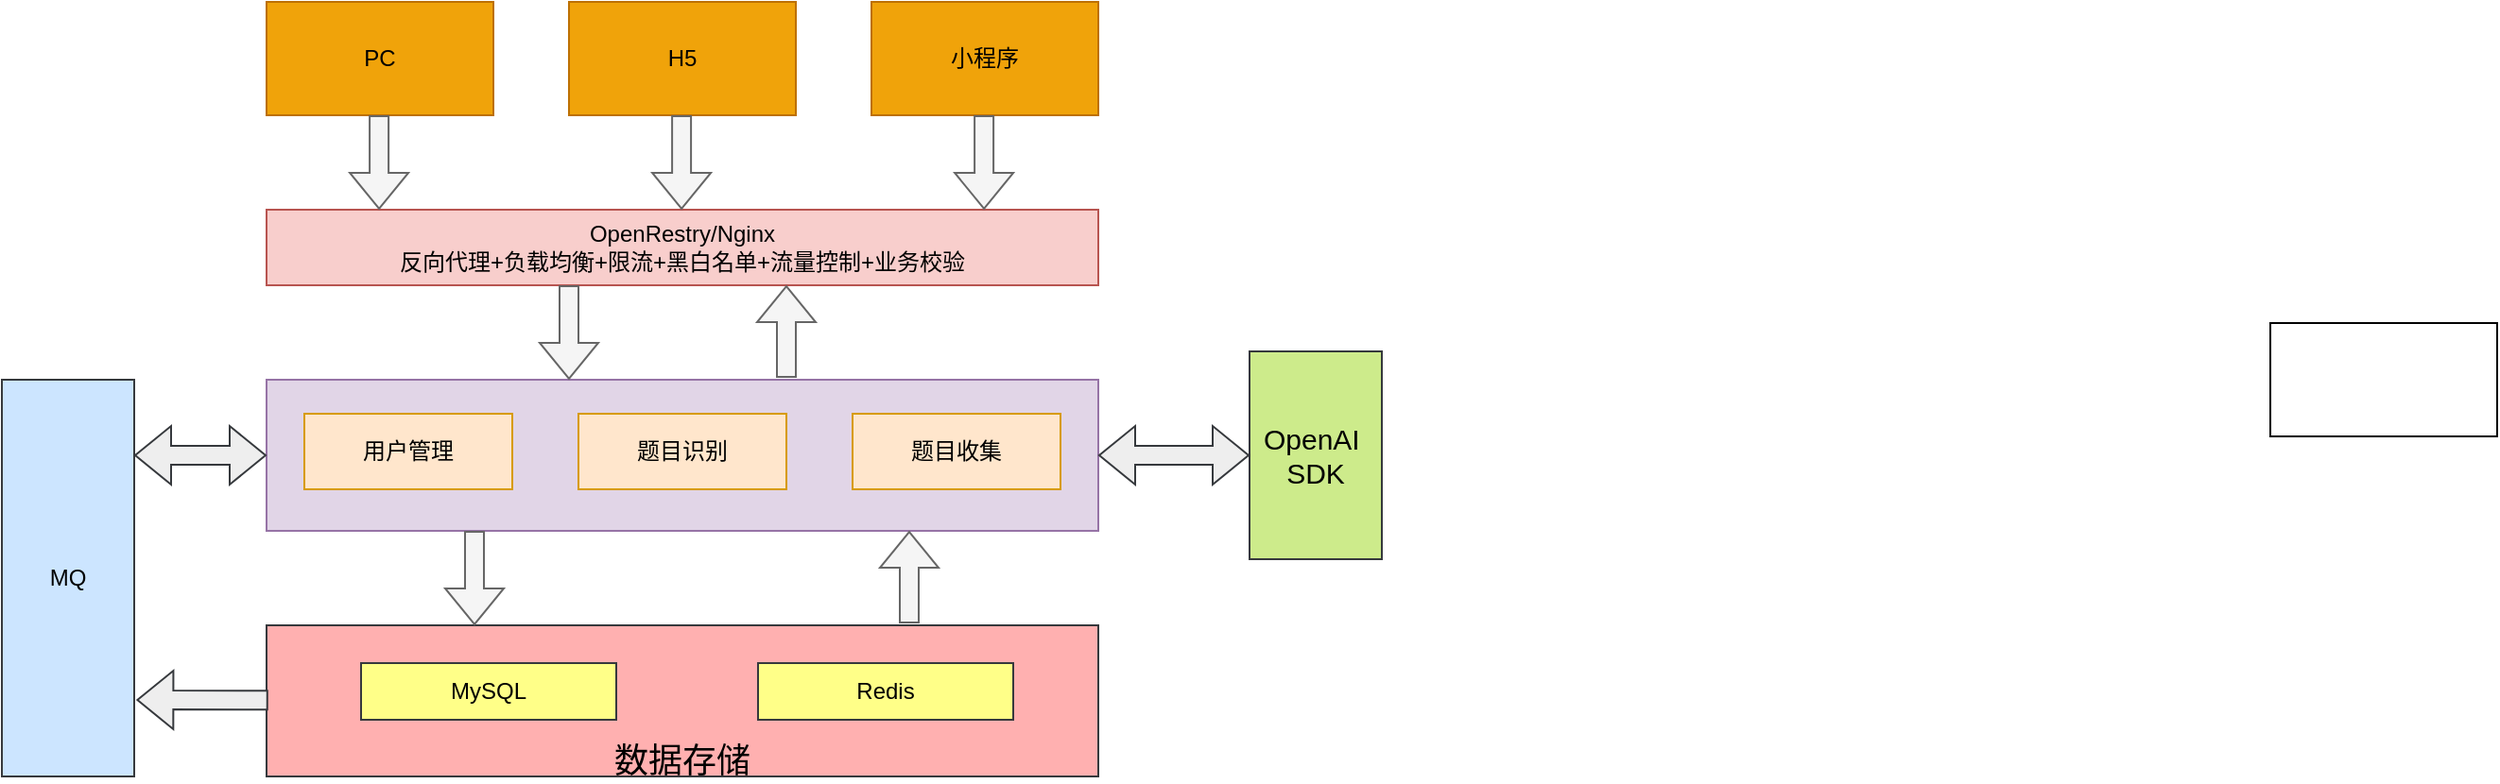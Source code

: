 <mxfile version="25.0.3">
  <diagram name="第 1 页" id="1cWHc6eXeA2GBQ50_B6X">
    <mxGraphModel dx="867" dy="570" grid="1" gridSize="10" guides="1" tooltips="1" connect="1" arrows="1" fold="1" page="1" pageScale="1" pageWidth="827" pageHeight="1169" math="0" shadow="0">
      <root>
        <mxCell id="0" />
        <mxCell id="1" parent="0" />
        <mxCell id="27CM9ocwMfiaDfQ64QIg-1" value="PC" style="rounded=0;whiteSpace=wrap;html=1;fillColor=#f0a30a;strokeColor=#BD7000;fontColor=#000000;" vertex="1" parent="1">
          <mxGeometry x="200" y="80" width="120" height="60" as="geometry" />
        </mxCell>
        <mxCell id="27CM9ocwMfiaDfQ64QIg-2" value="小程序" style="rounded=0;whiteSpace=wrap;html=1;fillColor=#f0a30a;strokeColor=#BD7000;fontColor=#000000;" vertex="1" parent="1">
          <mxGeometry x="520" y="80" width="120" height="60" as="geometry" />
        </mxCell>
        <mxCell id="27CM9ocwMfiaDfQ64QIg-3" value="OpenRestry/Nginx&lt;div&gt;反向代理+负载均衡+限流+黑白名单+流量控制+业务校验&lt;/div&gt;" style="rounded=0;whiteSpace=wrap;html=1;fillColor=#f8cecc;strokeColor=#b85450;" vertex="1" parent="1">
          <mxGeometry x="200" y="190" width="440" height="40" as="geometry" />
        </mxCell>
        <mxCell id="27CM9ocwMfiaDfQ64QIg-4" value="" style="shape=flexArrow;endArrow=classic;html=1;rounded=0;fillColor=#f5f5f5;strokeColor=#666666;" edge="1" parent="1">
          <mxGeometry width="50" height="50" relative="1" as="geometry">
            <mxPoint x="259.55" y="140" as="sourcePoint" />
            <mxPoint x="259.55" y="190" as="targetPoint" />
          </mxGeometry>
        </mxCell>
        <mxCell id="27CM9ocwMfiaDfQ64QIg-5" value="" style="shape=flexArrow;endArrow=classic;html=1;rounded=0;fillColor=#f5f5f5;strokeColor=#666666;" edge="1" parent="1">
          <mxGeometry width="50" height="50" relative="1" as="geometry">
            <mxPoint x="579.55" y="140" as="sourcePoint" />
            <mxPoint x="579.55" y="190" as="targetPoint" />
          </mxGeometry>
        </mxCell>
        <mxCell id="27CM9ocwMfiaDfQ64QIg-6" value="" style="rounded=0;whiteSpace=wrap;html=1;fillColor=#e1d5e7;strokeColor=#9673a6;align=left;" vertex="1" parent="1">
          <mxGeometry x="200" y="280" width="440" height="80" as="geometry" />
        </mxCell>
        <mxCell id="27CM9ocwMfiaDfQ64QIg-7" value="用户管理" style="rounded=0;whiteSpace=wrap;html=1;fillColor=#ffe6cc;strokeColor=#d79b00;" vertex="1" parent="1">
          <mxGeometry x="220" y="298" width="110" height="40" as="geometry" />
        </mxCell>
        <mxCell id="27CM9ocwMfiaDfQ64QIg-9" value="题目识别" style="rounded=0;whiteSpace=wrap;html=1;fillColor=#ffe6cc;strokeColor=#d79b00;" vertex="1" parent="1">
          <mxGeometry x="365" y="298" width="110" height="40" as="geometry" />
        </mxCell>
        <mxCell id="27CM9ocwMfiaDfQ64QIg-10" value="题目收集" style="rounded=0;whiteSpace=wrap;html=1;fillColor=#ffe6cc;strokeColor=#d79b00;" vertex="1" parent="1">
          <mxGeometry x="510" y="298" width="110" height="40" as="geometry" />
        </mxCell>
        <mxCell id="27CM9ocwMfiaDfQ64QIg-11" value="" style="rounded=0;whiteSpace=wrap;html=1;" vertex="1" parent="1">
          <mxGeometry x="1260" y="250" width="120" height="60" as="geometry" />
        </mxCell>
        <mxCell id="27CM9ocwMfiaDfQ64QIg-13" value="" style="shape=flexArrow;endArrow=classic;html=1;rounded=0;fillColor=#f5f5f5;strokeColor=#666666;" edge="1" parent="1">
          <mxGeometry width="50" height="50" relative="1" as="geometry">
            <mxPoint x="360" y="230" as="sourcePoint" />
            <mxPoint x="360" y="280" as="targetPoint" />
          </mxGeometry>
        </mxCell>
        <mxCell id="27CM9ocwMfiaDfQ64QIg-14" value="" style="shape=flexArrow;endArrow=classic;html=1;rounded=0;fillColor=#f5f5f5;strokeColor=#666666;" edge="1" parent="1">
          <mxGeometry width="50" height="50" relative="1" as="geometry">
            <mxPoint x="475" y="279" as="sourcePoint" />
            <mxPoint x="475" y="230" as="targetPoint" />
          </mxGeometry>
        </mxCell>
        <mxCell id="27CM9ocwMfiaDfQ64QIg-15" value="&lt;div&gt;&lt;font style=&quot;font-size: 18px;&quot;&gt;&lt;br&gt;&lt;/font&gt;&lt;/div&gt;&lt;div&gt;&lt;br&gt;&lt;/div&gt;&lt;div&gt;&lt;br&gt;&lt;/div&gt;&lt;div&gt;&lt;br&gt;&lt;/div&gt;&lt;font style=&quot;font-size: 18px;&quot;&gt;数据存储&lt;/font&gt;" style="rounded=0;whiteSpace=wrap;html=1;fillColor=#FFB0B0;strokeColor=#36393d;align=center;" vertex="1" parent="1">
          <mxGeometry x="200" y="410" width="440" height="80" as="geometry" />
        </mxCell>
        <mxCell id="27CM9ocwMfiaDfQ64QIg-16" value="MySQL" style="rounded=0;whiteSpace=wrap;html=1;fillColor=#ffff88;strokeColor=#36393d;" vertex="1" parent="1">
          <mxGeometry x="250" y="430" width="135" height="30" as="geometry" />
        </mxCell>
        <mxCell id="27CM9ocwMfiaDfQ64QIg-17" value="Redis" style="rounded=0;whiteSpace=wrap;html=1;fillColor=#ffff88;strokeColor=#36393d;" vertex="1" parent="1">
          <mxGeometry x="460" y="430" width="135" height="30" as="geometry" />
        </mxCell>
        <mxCell id="27CM9ocwMfiaDfQ64QIg-18" value="" style="shape=flexArrow;endArrow=classic;html=1;rounded=0;fillColor=#f5f5f5;strokeColor=#666666;" edge="1" parent="1">
          <mxGeometry width="50" height="50" relative="1" as="geometry">
            <mxPoint x="310" y="360" as="sourcePoint" />
            <mxPoint x="310" y="410" as="targetPoint" />
          </mxGeometry>
        </mxCell>
        <mxCell id="27CM9ocwMfiaDfQ64QIg-19" value="" style="shape=flexArrow;endArrow=classic;html=1;rounded=0;fillColor=#f5f5f5;strokeColor=#666666;" edge="1" parent="1">
          <mxGeometry width="50" height="50" relative="1" as="geometry">
            <mxPoint x="540" y="409" as="sourcePoint" />
            <mxPoint x="540" y="360" as="targetPoint" />
          </mxGeometry>
        </mxCell>
        <mxCell id="27CM9ocwMfiaDfQ64QIg-20" value="&lt;font style=&quot;font-size: 15px;&quot;&gt;OpenAI&amp;nbsp; SDK&lt;/font&gt;" style="rounded=0;whiteSpace=wrap;html=1;fillColor=#cdeb8b;strokeColor=#36393d;" vertex="1" parent="1">
          <mxGeometry x="720" y="265" width="70" height="110" as="geometry" />
        </mxCell>
        <mxCell id="27CM9ocwMfiaDfQ64QIg-23" value="" style="shape=flexArrow;endArrow=classic;startArrow=classic;html=1;rounded=0;entryX=0;entryY=0.5;entryDx=0;entryDy=0;exitX=1;exitY=0.5;exitDx=0;exitDy=0;fillColor=#eeeeee;strokeColor=#36393d;" edge="1" parent="1" source="27CM9ocwMfiaDfQ64QIg-6" target="27CM9ocwMfiaDfQ64QIg-20">
          <mxGeometry width="100" height="100" relative="1" as="geometry">
            <mxPoint x="660" y="530" as="sourcePoint" />
            <mxPoint x="760" y="430" as="targetPoint" />
          </mxGeometry>
        </mxCell>
        <mxCell id="27CM9ocwMfiaDfQ64QIg-24" value="MQ" style="rounded=0;whiteSpace=wrap;html=1;fillColor=#cce5ff;strokeColor=#36393d;" vertex="1" parent="1">
          <mxGeometry x="60" y="280" width="70" height="210" as="geometry" />
        </mxCell>
        <mxCell id="27CM9ocwMfiaDfQ64QIg-25" value="" style="shape=flexArrow;endArrow=classic;html=1;rounded=0;entryX=1.017;entryY=0.807;entryDx=0;entryDy=0;exitX=0.002;exitY=0.426;exitDx=0;exitDy=0;exitPerimeter=0;fillColor=#eeeeee;strokeColor=#36393d;entryPerimeter=0;" edge="1" parent="1" target="27CM9ocwMfiaDfQ64QIg-24">
          <mxGeometry width="50" height="50" relative="1" as="geometry">
            <mxPoint x="200.88" y="449.59" as="sourcePoint" />
            <mxPoint x="160" y="449.55" as="targetPoint" />
          </mxGeometry>
        </mxCell>
        <mxCell id="27CM9ocwMfiaDfQ64QIg-28" value="" style="shape=flexArrow;endArrow=classic;startArrow=classic;html=1;rounded=0;fillColor=#eeeeee;strokeColor=#36393d;" edge="1" parent="1">
          <mxGeometry width="100" height="100" relative="1" as="geometry">
            <mxPoint x="130" y="320" as="sourcePoint" />
            <mxPoint x="200" y="320" as="targetPoint" />
          </mxGeometry>
        </mxCell>
        <mxCell id="27CM9ocwMfiaDfQ64QIg-29" value="H5" style="rounded=0;whiteSpace=wrap;html=1;fillColor=#f0a30a;strokeColor=#BD7000;fontColor=#000000;" vertex="1" parent="1">
          <mxGeometry x="360" y="80" width="120" height="60" as="geometry" />
        </mxCell>
        <mxCell id="27CM9ocwMfiaDfQ64QIg-30" value="" style="shape=flexArrow;endArrow=classic;html=1;rounded=0;fillColor=#f5f5f5;strokeColor=#666666;" edge="1" parent="1">
          <mxGeometry width="50" height="50" relative="1" as="geometry">
            <mxPoint x="419.55" y="140" as="sourcePoint" />
            <mxPoint x="419.55" y="190" as="targetPoint" />
          </mxGeometry>
        </mxCell>
      </root>
    </mxGraphModel>
  </diagram>
</mxfile>
